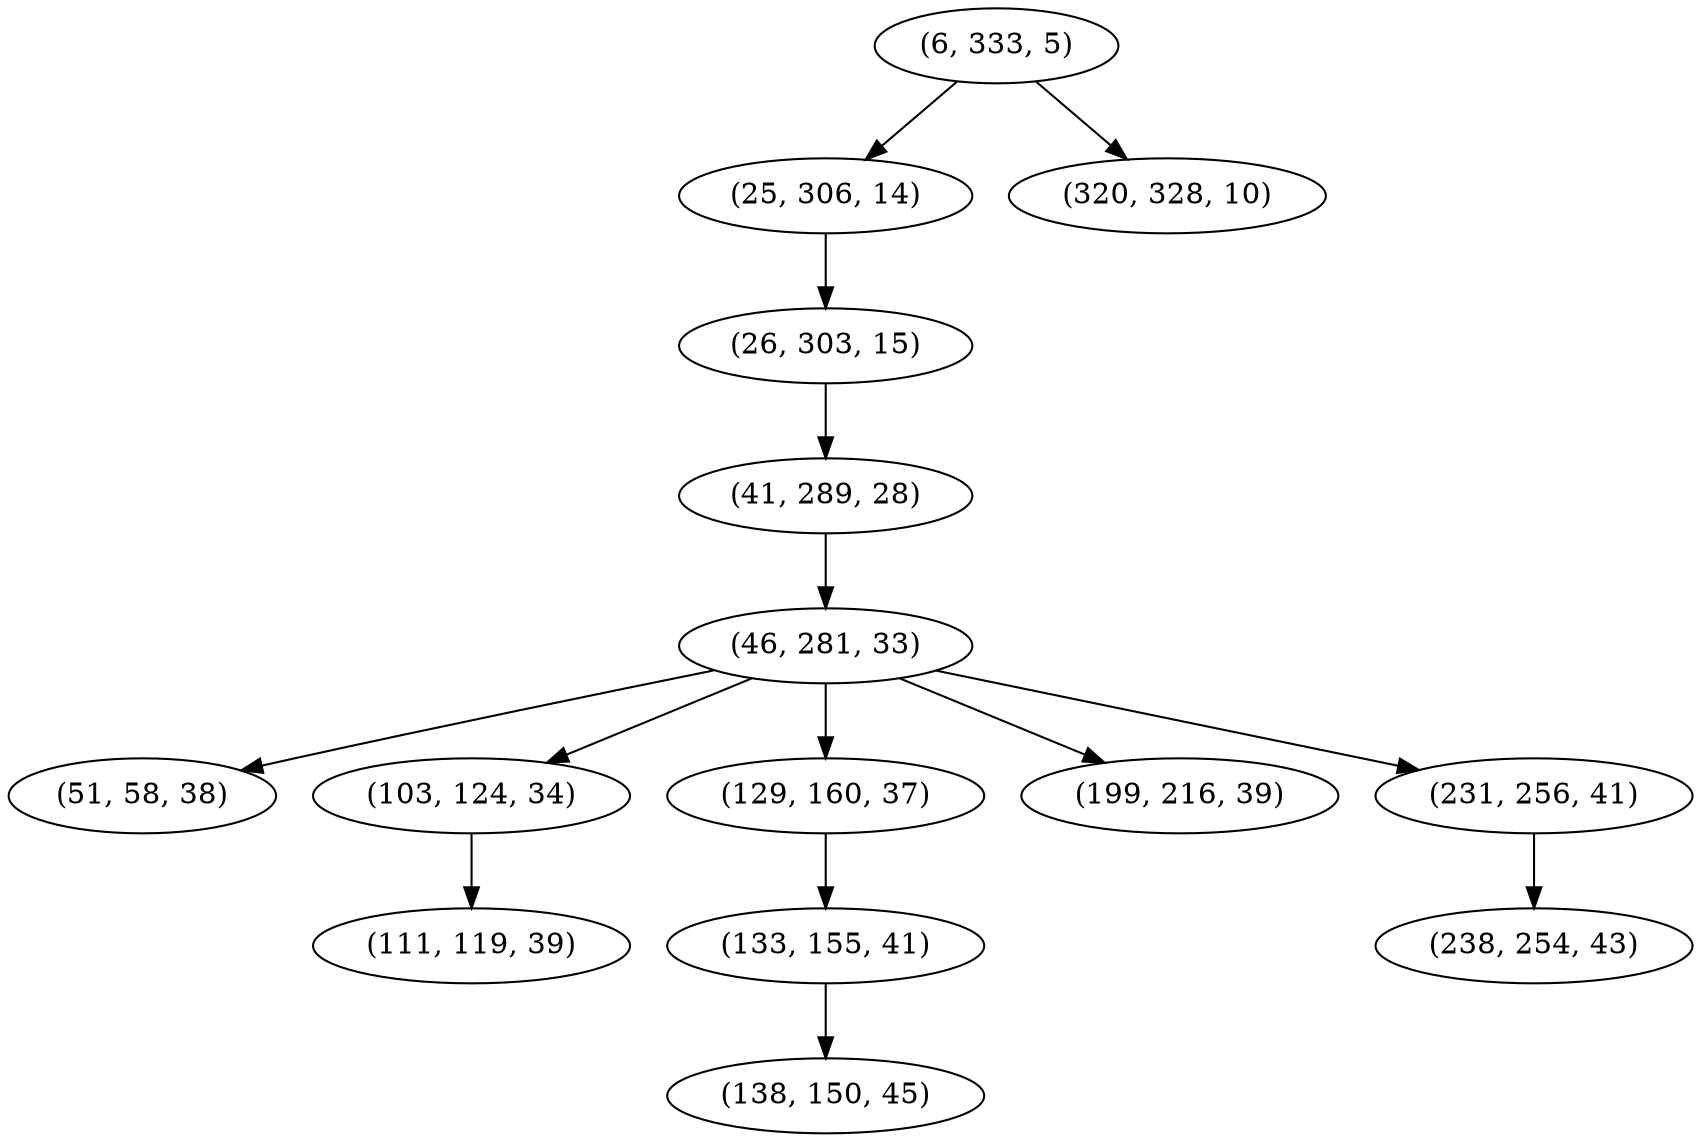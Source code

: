 digraph tree {
    "(6, 333, 5)";
    "(25, 306, 14)";
    "(26, 303, 15)";
    "(41, 289, 28)";
    "(46, 281, 33)";
    "(51, 58, 38)";
    "(103, 124, 34)";
    "(111, 119, 39)";
    "(129, 160, 37)";
    "(133, 155, 41)";
    "(138, 150, 45)";
    "(199, 216, 39)";
    "(231, 256, 41)";
    "(238, 254, 43)";
    "(320, 328, 10)";
    "(6, 333, 5)" -> "(25, 306, 14)";
    "(6, 333, 5)" -> "(320, 328, 10)";
    "(25, 306, 14)" -> "(26, 303, 15)";
    "(26, 303, 15)" -> "(41, 289, 28)";
    "(41, 289, 28)" -> "(46, 281, 33)";
    "(46, 281, 33)" -> "(51, 58, 38)";
    "(46, 281, 33)" -> "(103, 124, 34)";
    "(46, 281, 33)" -> "(129, 160, 37)";
    "(46, 281, 33)" -> "(199, 216, 39)";
    "(46, 281, 33)" -> "(231, 256, 41)";
    "(103, 124, 34)" -> "(111, 119, 39)";
    "(129, 160, 37)" -> "(133, 155, 41)";
    "(133, 155, 41)" -> "(138, 150, 45)";
    "(231, 256, 41)" -> "(238, 254, 43)";
}
